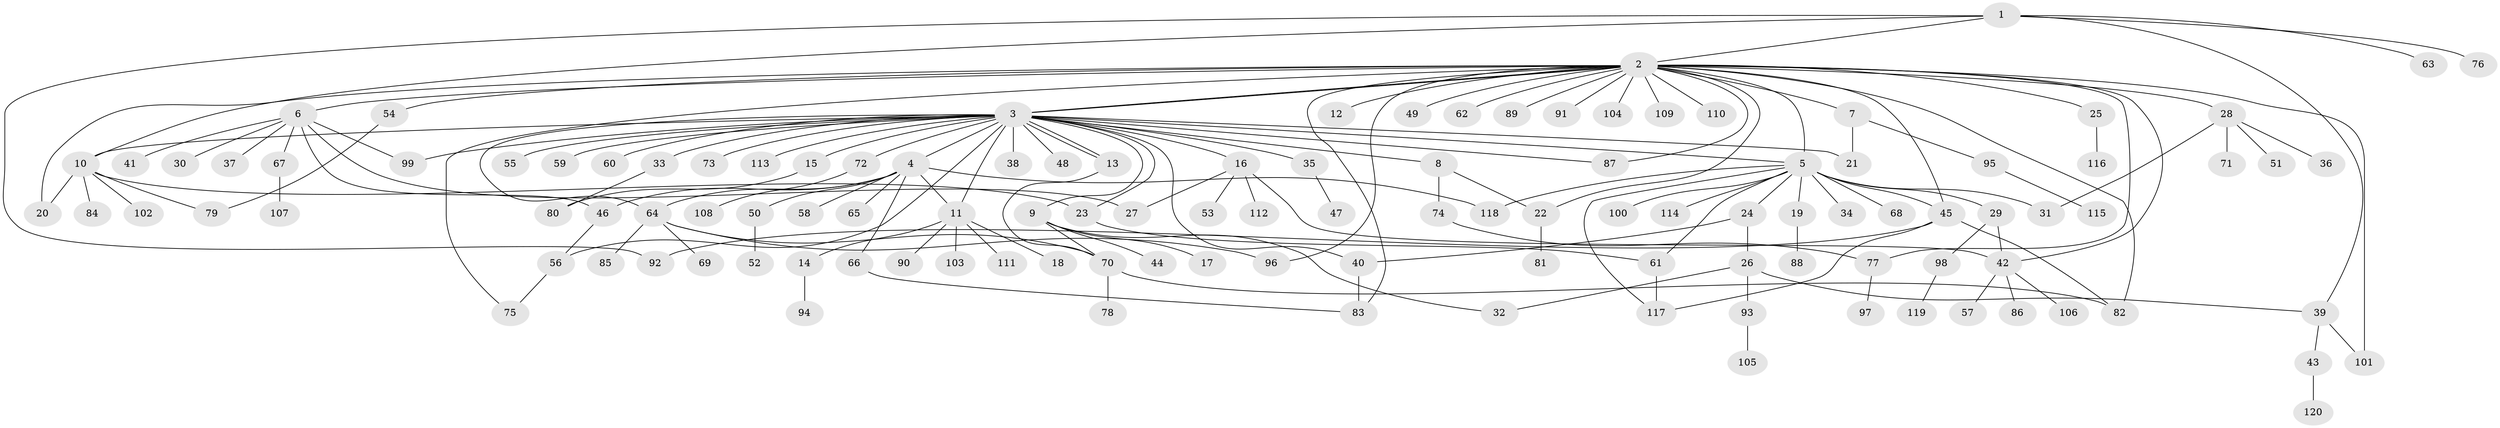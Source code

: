 // Generated by graph-tools (version 1.1) at 2025/35/03/09/25 02:35:23]
// undirected, 120 vertices, 158 edges
graph export_dot {
graph [start="1"]
  node [color=gray90,style=filled];
  1;
  2;
  3;
  4;
  5;
  6;
  7;
  8;
  9;
  10;
  11;
  12;
  13;
  14;
  15;
  16;
  17;
  18;
  19;
  20;
  21;
  22;
  23;
  24;
  25;
  26;
  27;
  28;
  29;
  30;
  31;
  32;
  33;
  34;
  35;
  36;
  37;
  38;
  39;
  40;
  41;
  42;
  43;
  44;
  45;
  46;
  47;
  48;
  49;
  50;
  51;
  52;
  53;
  54;
  55;
  56;
  57;
  58;
  59;
  60;
  61;
  62;
  63;
  64;
  65;
  66;
  67;
  68;
  69;
  70;
  71;
  72;
  73;
  74;
  75;
  76;
  77;
  78;
  79;
  80;
  81;
  82;
  83;
  84;
  85;
  86;
  87;
  88;
  89;
  90;
  91;
  92;
  93;
  94;
  95;
  96;
  97;
  98;
  99;
  100;
  101;
  102;
  103;
  104;
  105;
  106;
  107;
  108;
  109;
  110;
  111;
  112;
  113;
  114;
  115;
  116;
  117;
  118;
  119;
  120;
  1 -- 2;
  1 -- 10;
  1 -- 39;
  1 -- 63;
  1 -- 76;
  1 -- 92;
  2 -- 3;
  2 -- 3;
  2 -- 5;
  2 -- 6;
  2 -- 7;
  2 -- 12;
  2 -- 20;
  2 -- 22;
  2 -- 25;
  2 -- 28;
  2 -- 42;
  2 -- 45;
  2 -- 49;
  2 -- 54;
  2 -- 62;
  2 -- 75;
  2 -- 77;
  2 -- 82;
  2 -- 83;
  2 -- 87;
  2 -- 89;
  2 -- 91;
  2 -- 96;
  2 -- 101;
  2 -- 104;
  2 -- 109;
  2 -- 110;
  3 -- 4;
  3 -- 5;
  3 -- 8;
  3 -- 9;
  3 -- 10;
  3 -- 11;
  3 -- 13;
  3 -- 13;
  3 -- 15;
  3 -- 16;
  3 -- 21;
  3 -- 23;
  3 -- 33;
  3 -- 35;
  3 -- 38;
  3 -- 40;
  3 -- 48;
  3 -- 55;
  3 -- 56;
  3 -- 59;
  3 -- 60;
  3 -- 64;
  3 -- 72;
  3 -- 73;
  3 -- 87;
  3 -- 99;
  3 -- 113;
  4 -- 11;
  4 -- 46;
  4 -- 50;
  4 -- 58;
  4 -- 64;
  4 -- 65;
  4 -- 66;
  4 -- 118;
  5 -- 19;
  5 -- 24;
  5 -- 29;
  5 -- 31;
  5 -- 34;
  5 -- 45;
  5 -- 61;
  5 -- 68;
  5 -- 100;
  5 -- 114;
  5 -- 117;
  5 -- 118;
  6 -- 27;
  6 -- 30;
  6 -- 37;
  6 -- 41;
  6 -- 46;
  6 -- 67;
  6 -- 99;
  7 -- 21;
  7 -- 95;
  8 -- 22;
  8 -- 74;
  9 -- 17;
  9 -- 32;
  9 -- 44;
  9 -- 70;
  10 -- 20;
  10 -- 23;
  10 -- 79;
  10 -- 84;
  10 -- 102;
  11 -- 14;
  11 -- 18;
  11 -- 90;
  11 -- 103;
  11 -- 111;
  13 -- 70;
  14 -- 94;
  15 -- 80;
  16 -- 27;
  16 -- 42;
  16 -- 53;
  16 -- 112;
  19 -- 88;
  22 -- 81;
  23 -- 61;
  24 -- 26;
  24 -- 40;
  25 -- 116;
  26 -- 32;
  26 -- 39;
  26 -- 93;
  28 -- 31;
  28 -- 36;
  28 -- 51;
  28 -- 71;
  29 -- 42;
  29 -- 98;
  33 -- 80;
  35 -- 47;
  39 -- 43;
  39 -- 101;
  40 -- 83;
  42 -- 57;
  42 -- 86;
  42 -- 106;
  43 -- 120;
  45 -- 82;
  45 -- 92;
  45 -- 117;
  46 -- 56;
  50 -- 52;
  54 -- 79;
  56 -- 75;
  61 -- 117;
  64 -- 69;
  64 -- 70;
  64 -- 85;
  64 -- 96;
  66 -- 83;
  67 -- 107;
  70 -- 78;
  70 -- 82;
  72 -- 108;
  74 -- 77;
  77 -- 97;
  93 -- 105;
  95 -- 115;
  98 -- 119;
}
